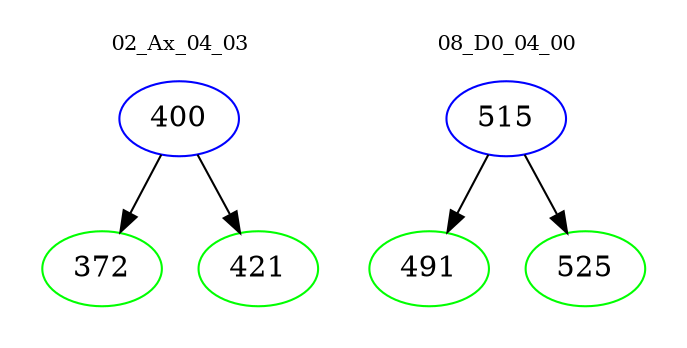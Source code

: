digraph{
subgraph cluster_0 {
color = white
label = "02_Ax_04_03";
fontsize=10;
T0_400 [label="400", color="blue"]
T0_400 -> T0_372 [color="black"]
T0_372 [label="372", color="green"]
T0_400 -> T0_421 [color="black"]
T0_421 [label="421", color="green"]
}
subgraph cluster_1 {
color = white
label = "08_D0_04_00";
fontsize=10;
T1_515 [label="515", color="blue"]
T1_515 -> T1_491 [color="black"]
T1_491 [label="491", color="green"]
T1_515 -> T1_525 [color="black"]
T1_525 [label="525", color="green"]
}
}
